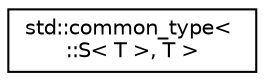 digraph "Graphical Class Hierarchy"
{
  edge [fontname="Helvetica",fontsize="10",labelfontname="Helvetica",labelfontsize="10"];
  node [fontname="Helvetica",fontsize="10",shape=record];
  rankdir="LR";
  Node0 [label="std::common_type\< \l::S\< T \>, T \>",height=0.2,width=0.4,color="black", fillcolor="white", style="filled",URL="$structstd_1_1common__type_3_01_1_1_s_3_01_t_01_4_00_01_t_01_4.html"];
}
